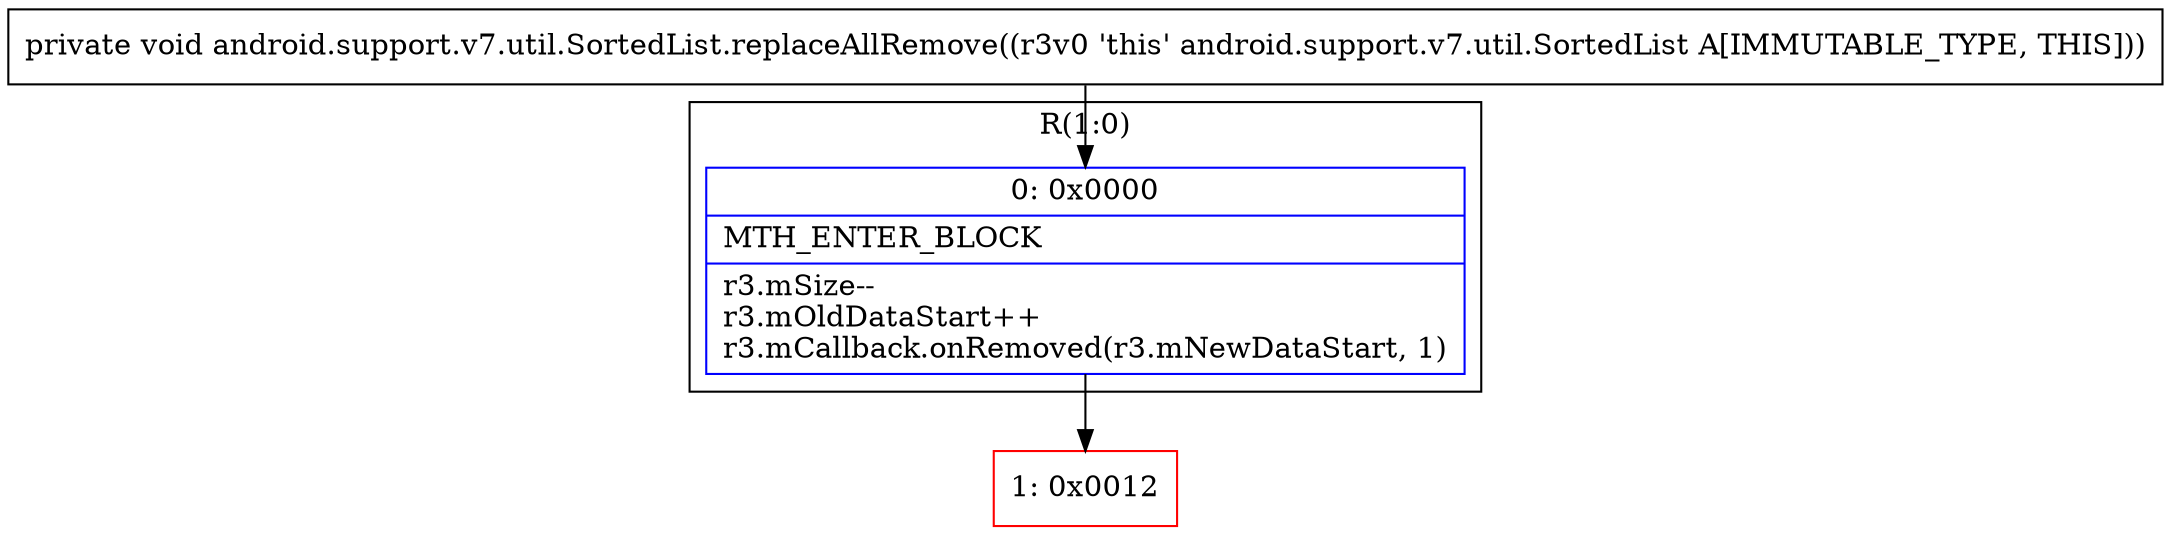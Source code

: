 digraph "CFG forandroid.support.v7.util.SortedList.replaceAllRemove()V" {
subgraph cluster_Region_1209705489 {
label = "R(1:0)";
node [shape=record,color=blue];
Node_0 [shape=record,label="{0\:\ 0x0000|MTH_ENTER_BLOCK\l|r3.mSize\-\-\lr3.mOldDataStart++\lr3.mCallback.onRemoved(r3.mNewDataStart, 1)\l}"];
}
Node_1 [shape=record,color=red,label="{1\:\ 0x0012}"];
MethodNode[shape=record,label="{private void android.support.v7.util.SortedList.replaceAllRemove((r3v0 'this' android.support.v7.util.SortedList A[IMMUTABLE_TYPE, THIS])) }"];
MethodNode -> Node_0;
Node_0 -> Node_1;
}

